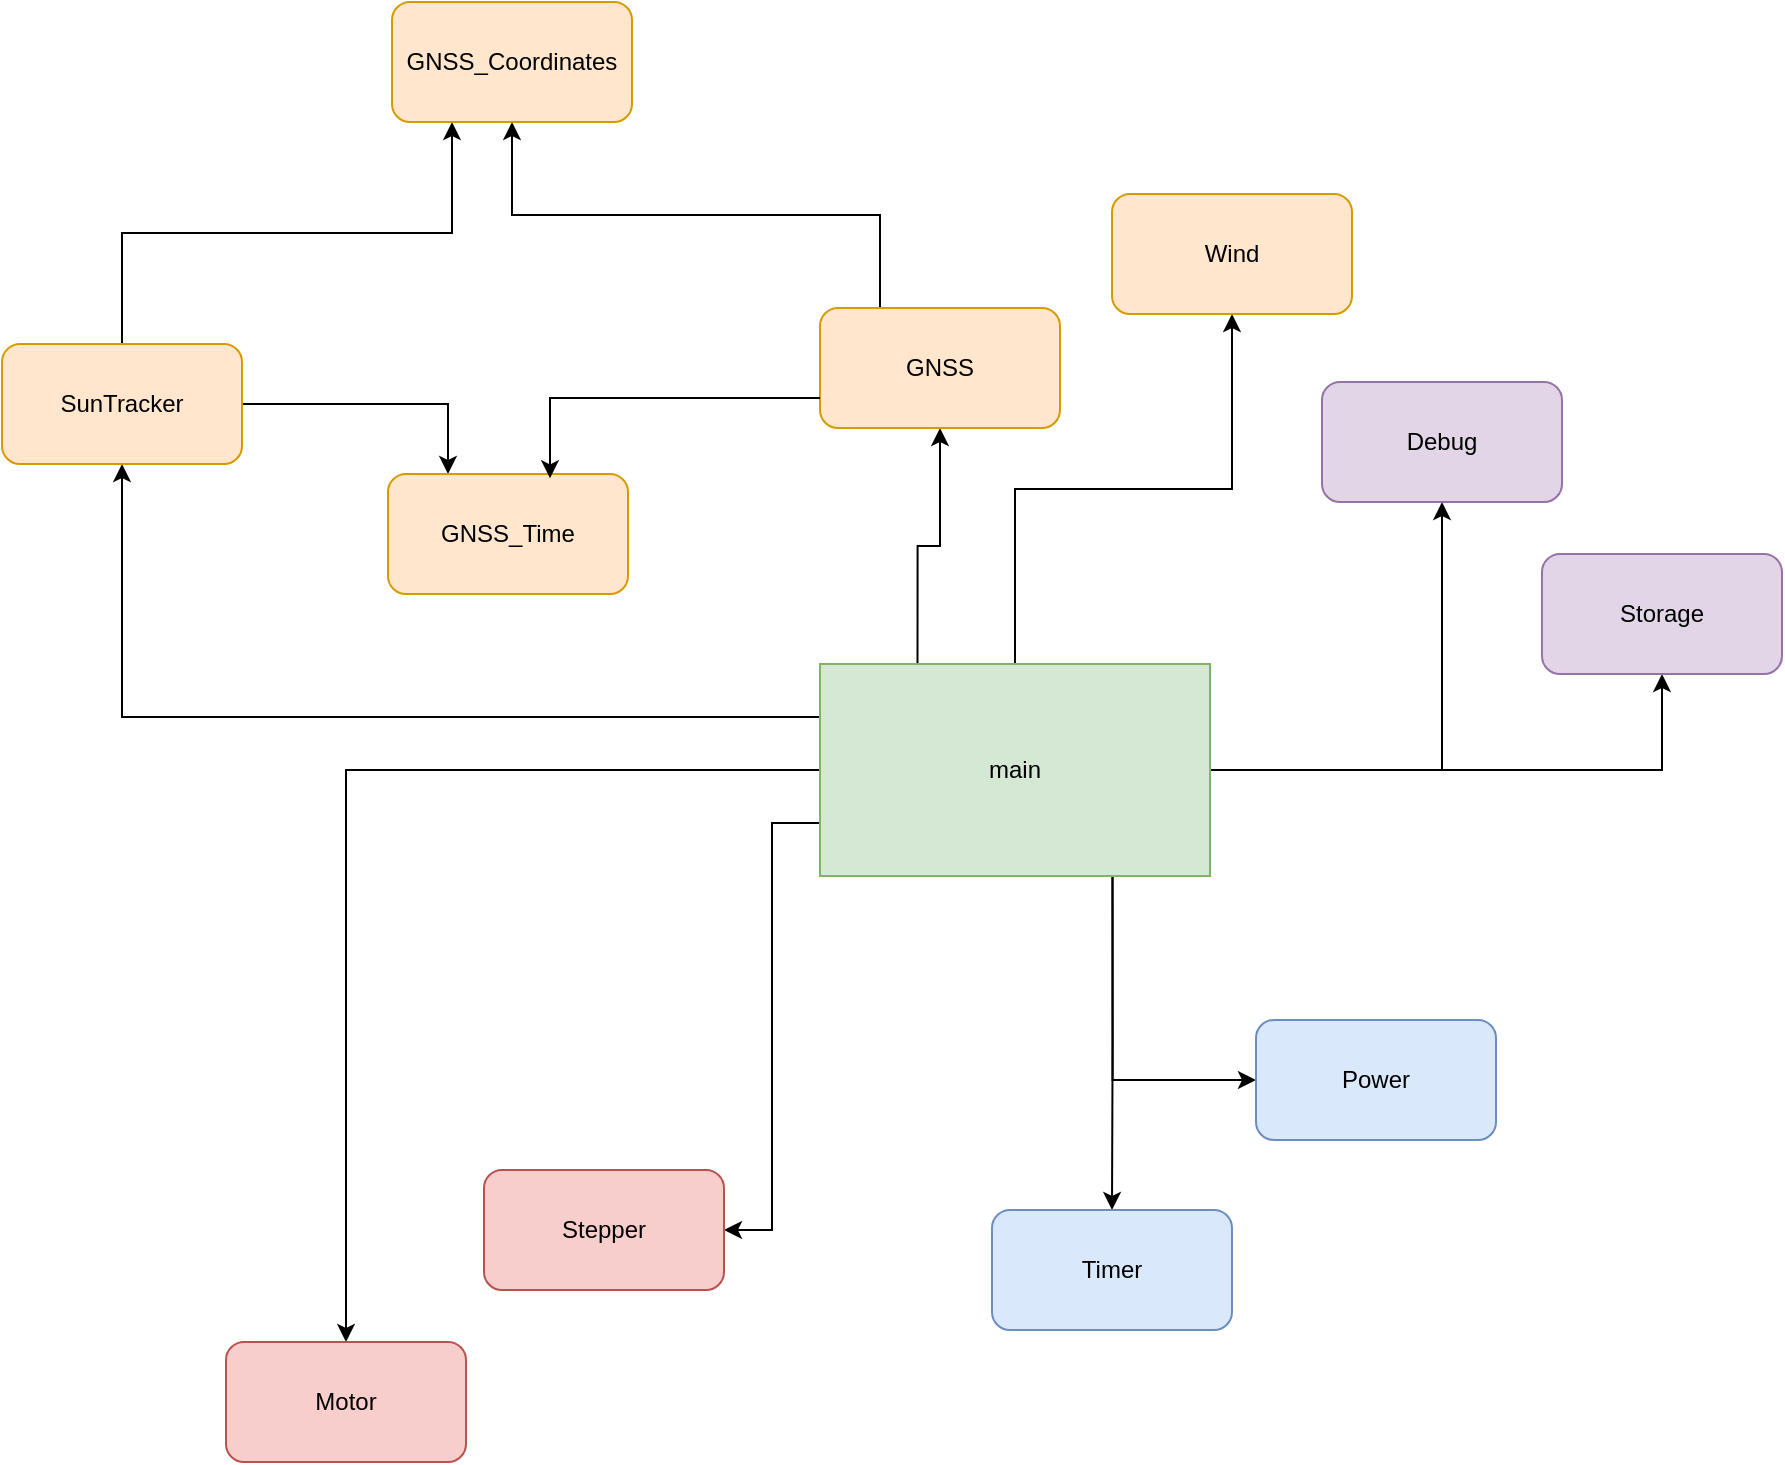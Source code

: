 <mxfile version="22.0.2" type="device">
  <diagram name="Page-1" id="_pvKz5lhV4DTt03DjlU-">
    <mxGraphModel dx="2336" dy="849" grid="0" gridSize="10" guides="1" tooltips="1" connect="1" arrows="1" fold="1" page="1" pageScale="1" pageWidth="827" pageHeight="1169" math="0" shadow="0">
      <root>
        <mxCell id="0" />
        <mxCell id="1" parent="0" />
        <mxCell id="U9rlTwfnoeC8607WheLG-1" style="edgeStyle=orthogonalEdgeStyle;rounded=0;orthogonalLoop=1;jettySize=auto;html=1;exitX=1;exitY=0.5;exitDx=0;exitDy=0;entryX=0.5;entryY=1;entryDx=0;entryDy=0;" parent="1" source="fNOlKb9V44B8w6zhl4mx-1" target="fNOlKb9V44B8w6zhl4mx-10" edge="1">
          <mxGeometry relative="1" as="geometry" />
        </mxCell>
        <mxCell id="U9rlTwfnoeC8607WheLG-2" style="edgeStyle=orthogonalEdgeStyle;rounded=0;orthogonalLoop=1;jettySize=auto;html=1;exitX=1;exitY=0.5;exitDx=0;exitDy=0;" parent="1" source="fNOlKb9V44B8w6zhl4mx-1" target="fNOlKb9V44B8w6zhl4mx-8" edge="1">
          <mxGeometry relative="1" as="geometry" />
        </mxCell>
        <mxCell id="U9rlTwfnoeC8607WheLG-3" style="edgeStyle=orthogonalEdgeStyle;rounded=0;orthogonalLoop=1;jettySize=auto;html=1;exitX=0.75;exitY=1;exitDx=0;exitDy=0;entryX=0;entryY=0.5;entryDx=0;entryDy=0;" parent="1" source="fNOlKb9V44B8w6zhl4mx-1" target="fNOlKb9V44B8w6zhl4mx-6" edge="1">
          <mxGeometry relative="1" as="geometry" />
        </mxCell>
        <mxCell id="U9rlTwfnoeC8607WheLG-4" style="edgeStyle=orthogonalEdgeStyle;rounded=0;orthogonalLoop=1;jettySize=auto;html=1;exitX=0.75;exitY=1;exitDx=0;exitDy=0;" parent="1" source="fNOlKb9V44B8w6zhl4mx-1" target="fNOlKb9V44B8w6zhl4mx-9" edge="1">
          <mxGeometry relative="1" as="geometry" />
        </mxCell>
        <mxCell id="U9rlTwfnoeC8607WheLG-5" style="edgeStyle=orthogonalEdgeStyle;rounded=0;orthogonalLoop=1;jettySize=auto;html=1;exitX=0.5;exitY=0;exitDx=0;exitDy=0;" parent="1" source="fNOlKb9V44B8w6zhl4mx-1" target="fNOlKb9V44B8w6zhl4mx-7" edge="1">
          <mxGeometry relative="1" as="geometry" />
        </mxCell>
        <mxCell id="U9rlTwfnoeC8607WheLG-6" style="edgeStyle=orthogonalEdgeStyle;rounded=0;orthogonalLoop=1;jettySize=auto;html=1;exitX=0.25;exitY=0;exitDx=0;exitDy=0;" parent="1" source="fNOlKb9V44B8w6zhl4mx-1" target="fNOlKb9V44B8w6zhl4mx-2" edge="1">
          <mxGeometry relative="1" as="geometry" />
        </mxCell>
        <mxCell id="U9rlTwfnoeC8607WheLG-8" style="edgeStyle=orthogonalEdgeStyle;rounded=0;orthogonalLoop=1;jettySize=auto;html=1;exitX=0;exitY=0.5;exitDx=0;exitDy=0;" parent="1" source="fNOlKb9V44B8w6zhl4mx-1" target="fNOlKb9V44B8w6zhl4mx-4" edge="1">
          <mxGeometry relative="1" as="geometry" />
        </mxCell>
        <mxCell id="U9rlTwfnoeC8607WheLG-9" style="edgeStyle=orthogonalEdgeStyle;rounded=0;orthogonalLoop=1;jettySize=auto;html=1;exitX=0;exitY=0.75;exitDx=0;exitDy=0;entryX=1;entryY=0.5;entryDx=0;entryDy=0;" parent="1" source="fNOlKb9V44B8w6zhl4mx-1" target="fNOlKb9V44B8w6zhl4mx-5" edge="1">
          <mxGeometry relative="1" as="geometry" />
        </mxCell>
        <mxCell id="KlqPdT9fkAXrDQqJ_e5U-14" style="edgeStyle=orthogonalEdgeStyle;rounded=0;orthogonalLoop=1;jettySize=auto;html=1;exitX=0;exitY=0.25;exitDx=0;exitDy=0;" edge="1" parent="1" source="fNOlKb9V44B8w6zhl4mx-1" target="fNOlKb9V44B8w6zhl4mx-3">
          <mxGeometry relative="1" as="geometry" />
        </mxCell>
        <mxCell id="fNOlKb9V44B8w6zhl4mx-1" value="main" style="rounded=0;whiteSpace=wrap;html=1;fillColor=#d5e8d4;strokeColor=#82b366;" parent="1" vertex="1">
          <mxGeometry x="300" y="347" width="195" height="106" as="geometry" />
        </mxCell>
        <mxCell id="KlqPdT9fkAXrDQqJ_e5U-11" style="edgeStyle=orthogonalEdgeStyle;rounded=0;orthogonalLoop=1;jettySize=auto;html=1;exitX=0.25;exitY=0;exitDx=0;exitDy=0;" edge="1" parent="1" source="fNOlKb9V44B8w6zhl4mx-2" target="KlqPdT9fkAXrDQqJ_e5U-1">
          <mxGeometry relative="1" as="geometry" />
        </mxCell>
        <mxCell id="fNOlKb9V44B8w6zhl4mx-2" value="GNSS" style="rounded=1;whiteSpace=wrap;html=1;fillColor=#ffe6cc;strokeColor=#d79b00;" parent="1" vertex="1">
          <mxGeometry x="300" y="169" width="120" height="60" as="geometry" />
        </mxCell>
        <mxCell id="KlqPdT9fkAXrDQqJ_e5U-12" style="edgeStyle=orthogonalEdgeStyle;rounded=0;orthogonalLoop=1;jettySize=auto;html=1;exitX=0.5;exitY=0;exitDx=0;exitDy=0;entryX=0.25;entryY=1;entryDx=0;entryDy=0;" edge="1" parent="1" source="fNOlKb9V44B8w6zhl4mx-3" target="KlqPdT9fkAXrDQqJ_e5U-1">
          <mxGeometry relative="1" as="geometry" />
        </mxCell>
        <mxCell id="KlqPdT9fkAXrDQqJ_e5U-16" style="edgeStyle=orthogonalEdgeStyle;rounded=0;orthogonalLoop=1;jettySize=auto;html=1;exitX=1;exitY=0.5;exitDx=0;exitDy=0;entryX=0.25;entryY=0;entryDx=0;entryDy=0;" edge="1" parent="1" source="fNOlKb9V44B8w6zhl4mx-3" target="KlqPdT9fkAXrDQqJ_e5U-7">
          <mxGeometry relative="1" as="geometry" />
        </mxCell>
        <mxCell id="fNOlKb9V44B8w6zhl4mx-3" value="SunTracker" style="rounded=1;whiteSpace=wrap;html=1;fillColor=#ffe6cc;strokeColor=#d79b00;" parent="1" vertex="1">
          <mxGeometry x="-109" y="187" width="120" height="60" as="geometry" />
        </mxCell>
        <mxCell id="fNOlKb9V44B8w6zhl4mx-4" value="Motor" style="rounded=1;whiteSpace=wrap;html=1;fillColor=#f8cecc;strokeColor=#b85450;" parent="1" vertex="1">
          <mxGeometry x="3" y="686" width="120" height="60" as="geometry" />
        </mxCell>
        <mxCell id="fNOlKb9V44B8w6zhl4mx-5" value="Stepper" style="rounded=1;whiteSpace=wrap;html=1;fillColor=#f8cecc;strokeColor=#b85450;" parent="1" vertex="1">
          <mxGeometry x="132" y="600" width="120" height="60" as="geometry" />
        </mxCell>
        <mxCell id="fNOlKb9V44B8w6zhl4mx-6" value="Power" style="rounded=1;whiteSpace=wrap;html=1;fillColor=#dae8fc;strokeColor=#6c8ebf;" parent="1" vertex="1">
          <mxGeometry x="518" y="525" width="120" height="60" as="geometry" />
        </mxCell>
        <mxCell id="fNOlKb9V44B8w6zhl4mx-7" value="Wind" style="rounded=1;whiteSpace=wrap;html=1;fillColor=#ffe6cc;strokeColor=#d79b00;" parent="1" vertex="1">
          <mxGeometry x="446" y="112" width="120" height="60" as="geometry" />
        </mxCell>
        <mxCell id="fNOlKb9V44B8w6zhl4mx-8" value="Debug" style="rounded=1;whiteSpace=wrap;html=1;fillColor=#e1d5e7;strokeColor=#9673a6;" parent="1" vertex="1">
          <mxGeometry x="551" y="206" width="120" height="60" as="geometry" />
        </mxCell>
        <mxCell id="fNOlKb9V44B8w6zhl4mx-9" value="Timer" style="rounded=1;whiteSpace=wrap;html=1;fillColor=#dae8fc;strokeColor=#6c8ebf;" parent="1" vertex="1">
          <mxGeometry x="386" y="620" width="120" height="60" as="geometry" />
        </mxCell>
        <mxCell id="fNOlKb9V44B8w6zhl4mx-10" value="Storage" style="rounded=1;whiteSpace=wrap;html=1;fillColor=#e1d5e7;strokeColor=#9673a6;" parent="1" vertex="1">
          <mxGeometry x="661" y="292" width="120" height="60" as="geometry" />
        </mxCell>
        <mxCell id="KlqPdT9fkAXrDQqJ_e5U-1" value="GNSS_Coordinates" style="rounded=1;whiteSpace=wrap;html=1;fillColor=#ffe6cc;strokeColor=#d79b00;" vertex="1" parent="1">
          <mxGeometry x="86" y="16" width="120" height="60" as="geometry" />
        </mxCell>
        <mxCell id="KlqPdT9fkAXrDQqJ_e5U-7" value="GNSS_Time" style="rounded=1;whiteSpace=wrap;html=1;fillColor=#ffe6cc;strokeColor=#d79b00;" vertex="1" parent="1">
          <mxGeometry x="84" y="252" width="120" height="60" as="geometry" />
        </mxCell>
        <mxCell id="KlqPdT9fkAXrDQqJ_e5U-17" style="edgeStyle=orthogonalEdgeStyle;rounded=0;orthogonalLoop=1;jettySize=auto;html=1;exitX=0;exitY=0.75;exitDx=0;exitDy=0;entryX=0.675;entryY=0.036;entryDx=0;entryDy=0;entryPerimeter=0;" edge="1" parent="1" source="fNOlKb9V44B8w6zhl4mx-2" target="KlqPdT9fkAXrDQqJ_e5U-7">
          <mxGeometry relative="1" as="geometry" />
        </mxCell>
      </root>
    </mxGraphModel>
  </diagram>
</mxfile>
